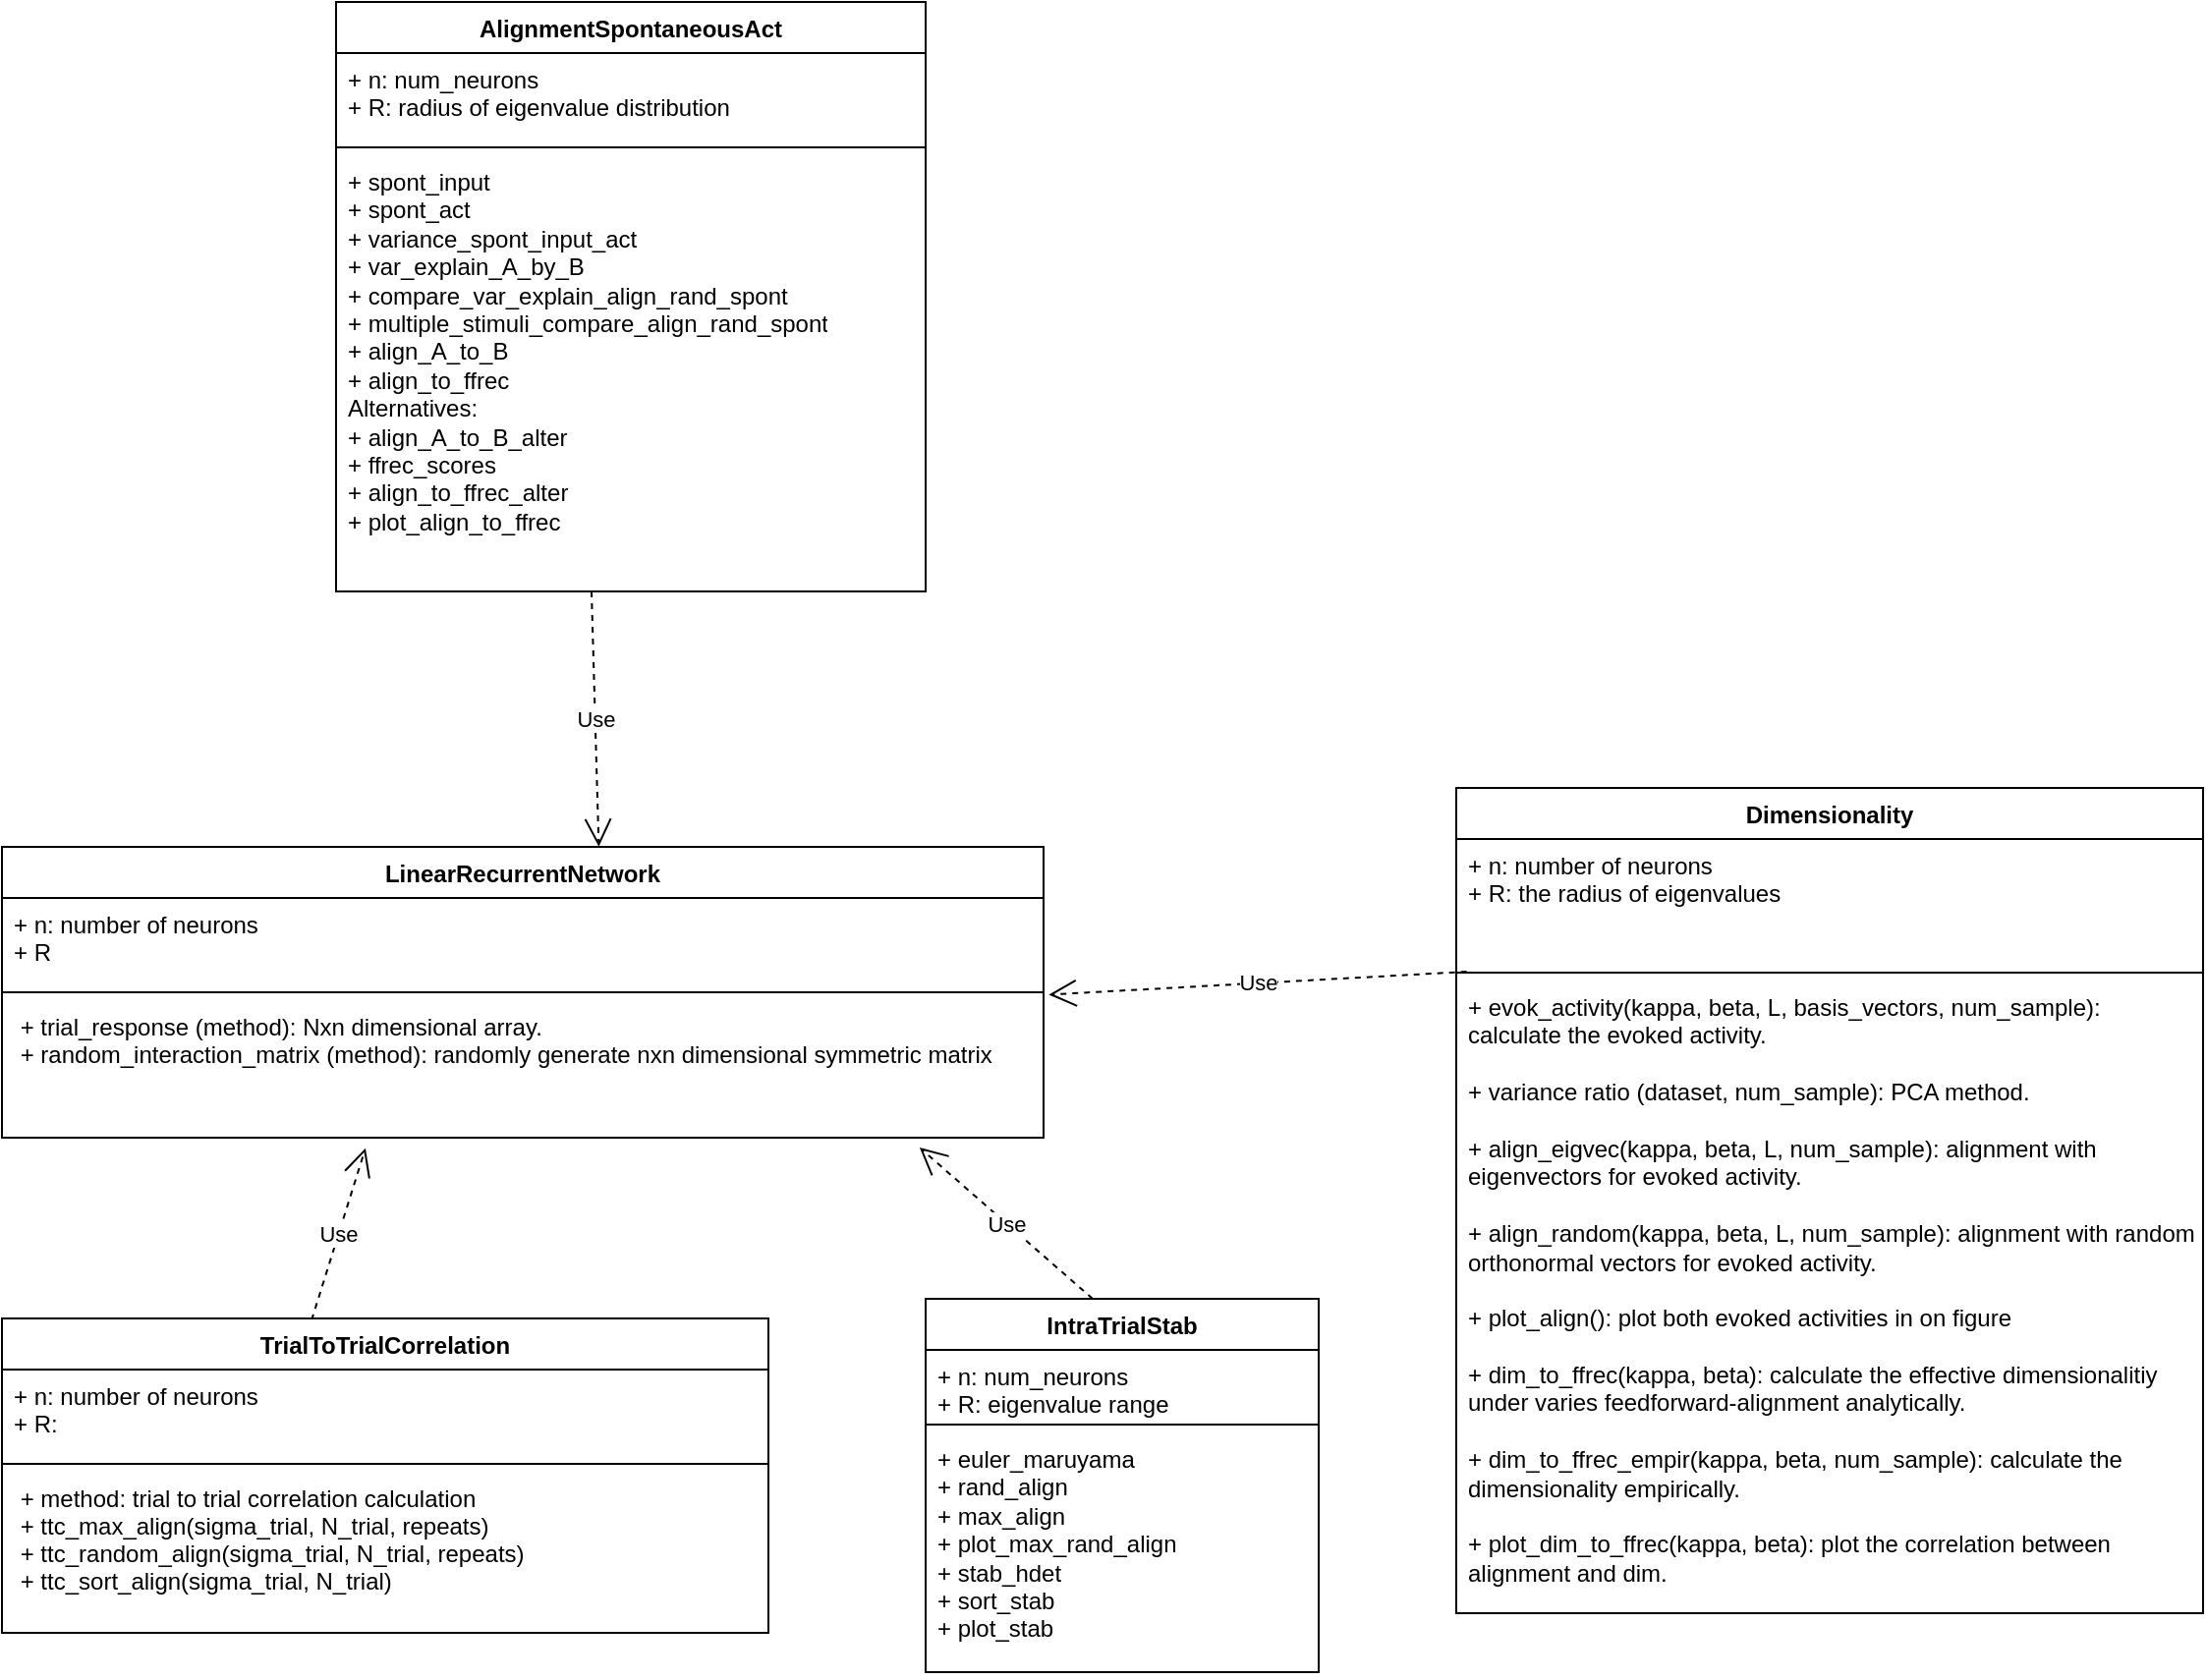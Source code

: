 <mxfile version="21.6.6" type="github">
  <diagram id="dGOGpCLeey213xIE_ilE" name="Page-1">
    <mxGraphModel dx="957" dy="1598" grid="1" gridSize="10" guides="1" tooltips="1" connect="1" arrows="1" fold="1" page="1" pageScale="1" pageWidth="827" pageHeight="1169" math="0" shadow="0">
      <root>
        <mxCell id="0" />
        <mxCell id="1" parent="0" />
        <mxCell id="rlB1_ra6VnP8-Edz8Y6e-7" value="LinearRecurrentNetwork" style="swimlane;fontStyle=1;align=center;verticalAlign=top;childLayout=stackLayout;horizontal=1;startSize=26;horizontalStack=0;resizeParent=1;resizeParentMax=0;resizeLast=0;collapsible=1;marginBottom=0;" parent="1" vertex="1">
          <mxGeometry x="20" y="10" width="530" height="148" as="geometry" />
        </mxCell>
        <mxCell id="rlB1_ra6VnP8-Edz8Y6e-8" value="+ n: number of neurons&#xa;+ R" style="text;strokeColor=none;fillColor=none;align=left;verticalAlign=top;spacingLeft=4;spacingRight=4;overflow=hidden;rotatable=0;points=[[0,0.5],[1,0.5]];portConstraint=eastwest;" parent="rlB1_ra6VnP8-Edz8Y6e-7" vertex="1">
          <mxGeometry y="26" width="530" height="44" as="geometry" />
        </mxCell>
        <mxCell id="rlB1_ra6VnP8-Edz8Y6e-9" value="" style="line;strokeWidth=1;fillColor=none;align=left;verticalAlign=middle;spacingTop=-1;spacingLeft=3;spacingRight=3;rotatable=0;labelPosition=right;points=[];portConstraint=eastwest;" parent="rlB1_ra6VnP8-Edz8Y6e-7" vertex="1">
          <mxGeometry y="70" width="530" height="8" as="geometry" />
        </mxCell>
        <mxCell id="rlB1_ra6VnP8-Edz8Y6e-10" value=" + trial_response (method): Nxn dimensional array.&#xa; + random_interaction_matrix (method): randomly generate nxn dimensional symmetric matrix &#xa; " style="text;strokeColor=none;fillColor=none;align=left;verticalAlign=top;spacingLeft=4;spacingRight=4;overflow=hidden;rotatable=0;points=[[0,0.5],[1,0.5]];portConstraint=eastwest;" parent="rlB1_ra6VnP8-Edz8Y6e-7" vertex="1">
          <mxGeometry y="78" width="530" height="70" as="geometry" />
        </mxCell>
        <mxCell id="rlB1_ra6VnP8-Edz8Y6e-13" value="Use" style="endArrow=open;endSize=12;dashed=1;html=1;rounded=0;entryX=0.349;entryY=1.076;entryDx=0;entryDy=0;entryPerimeter=0;exitX=0.404;exitY=0.005;exitDx=0;exitDy=0;exitPerimeter=0;" parent="1" source="rlB1_ra6VnP8-Edz8Y6e-14" target="rlB1_ra6VnP8-Edz8Y6e-10" edge="1">
          <mxGeometry width="160" relative="1" as="geometry">
            <mxPoint x="209" y="400" as="sourcePoint" />
            <mxPoint x="500" y="370" as="targetPoint" />
          </mxGeometry>
        </mxCell>
        <mxCell id="rlB1_ra6VnP8-Edz8Y6e-14" value="TrialToTrialCorrelation" style="swimlane;fontStyle=1;align=center;verticalAlign=top;childLayout=stackLayout;horizontal=1;startSize=26;horizontalStack=0;resizeParent=1;resizeParentMax=0;resizeLast=0;collapsible=1;marginBottom=0;" parent="1" vertex="1">
          <mxGeometry x="20" y="250" width="390" height="160" as="geometry" />
        </mxCell>
        <mxCell id="rlB1_ra6VnP8-Edz8Y6e-15" value="+ n: number of neurons&#xa;+ R: " style="text;strokeColor=none;fillColor=none;align=left;verticalAlign=top;spacingLeft=4;spacingRight=4;overflow=hidden;rotatable=0;points=[[0,0.5],[1,0.5]];portConstraint=eastwest;" parent="rlB1_ra6VnP8-Edz8Y6e-14" vertex="1">
          <mxGeometry y="26" width="390" height="44" as="geometry" />
        </mxCell>
        <mxCell id="rlB1_ra6VnP8-Edz8Y6e-16" value="" style="line;strokeWidth=1;fillColor=none;align=left;verticalAlign=middle;spacingTop=-1;spacingLeft=3;spacingRight=3;rotatable=0;labelPosition=right;points=[];portConstraint=eastwest;" parent="rlB1_ra6VnP8-Edz8Y6e-14" vertex="1">
          <mxGeometry y="70" width="390" height="8" as="geometry" />
        </mxCell>
        <mxCell id="rlB1_ra6VnP8-Edz8Y6e-17" value=" + method: trial to trial correlation calculation&#xa; + ttc_max_align(sigma_trial, N_trial, repeats)&#xa; + ttc_random_align(sigma_trial, N_trial, repeats)&#xa; + ttc_sort_align(sigma_trial, N_trial)" style="text;strokeColor=none;fillColor=none;align=left;verticalAlign=top;spacingLeft=4;spacingRight=4;overflow=hidden;rotatable=0;points=[[0,0.5],[1,0.5]];portConstraint=eastwest;" parent="rlB1_ra6VnP8-Edz8Y6e-14" vertex="1">
          <mxGeometry y="78" width="390" height="82" as="geometry" />
        </mxCell>
        <mxCell id="5Ww3l1jQiTz27_lDTmvw-11" value="Use" style="endArrow=open;endSize=12;dashed=1;html=1;rounded=0;entryX=0.881;entryY=1.072;entryDx=0;entryDy=0;entryPerimeter=0;exitX=0.5;exitY=0;exitDx=0;exitDy=0;" parent="1" target="rlB1_ra6VnP8-Edz8Y6e-10" edge="1">
          <mxGeometry width="160" relative="1" as="geometry">
            <mxPoint x="575" y="240" as="sourcePoint" />
            <mxPoint x="414" y="192" as="targetPoint" />
          </mxGeometry>
        </mxCell>
        <mxCell id="1hIKZWcv42IM_LAckUPL-1" value="Dimensionality" style="swimlane;fontStyle=1;align=center;verticalAlign=top;childLayout=stackLayout;horizontal=1;startSize=26;horizontalStack=0;resizeParent=1;resizeParentMax=0;resizeLast=0;collapsible=1;marginBottom=0;whiteSpace=wrap;html=1;" parent="1" vertex="1">
          <mxGeometry x="760" y="-20" width="380" height="420" as="geometry" />
        </mxCell>
        <mxCell id="1hIKZWcv42IM_LAckUPL-2" value="+ n: number of neurons&lt;br&gt;+ R: the radius of eigenvalues&amp;nbsp;" style="text;strokeColor=none;fillColor=none;align=left;verticalAlign=top;spacingLeft=4;spacingRight=4;overflow=hidden;rotatable=0;points=[[0,0.5],[1,0.5]];portConstraint=eastwest;whiteSpace=wrap;html=1;" parent="1hIKZWcv42IM_LAckUPL-1" vertex="1">
          <mxGeometry y="26" width="380" height="64" as="geometry" />
        </mxCell>
        <mxCell id="1hIKZWcv42IM_LAckUPL-3" value="" style="line;strokeWidth=1;fillColor=none;align=left;verticalAlign=middle;spacingTop=-1;spacingLeft=3;spacingRight=3;rotatable=0;labelPosition=right;points=[];portConstraint=eastwest;strokeColor=inherit;" parent="1hIKZWcv42IM_LAckUPL-1" vertex="1">
          <mxGeometry y="90" width="380" height="8" as="geometry" />
        </mxCell>
        <mxCell id="1hIKZWcv42IM_LAckUPL-4" value="+ evok_activity(kappa, beta, L, basis_vectors, num_sample): calculate the evoked activity.&lt;br&gt;&lt;br&gt;+ variance ratio (dataset, num_sample): PCA method.&lt;br&gt;&lt;br&gt;+ align_eigvec(kappa, beta, L, num_sample): alignment with eigenvectors for evoked activity.&lt;br&gt;&lt;br&gt;+ align_random(kappa, beta, L, num_sample): alignment with random orthonormal vectors for evoked activity.&lt;br&gt;&lt;br&gt;+ plot_align(): plot both evoked activities in on figure&lt;br&gt;&lt;br&gt;+ dim_to_ffrec(kappa, beta): calculate the effective dimensionalitiy under varies feedforward-alignment analytically.&lt;br&gt;&lt;br&gt;+ dim_to_ffrec_empir(kappa, beta, num_sample): calculate the dimensionality empirically.&lt;br&gt;&lt;br&gt;+ plot_dim_to_ffrec(kappa, beta): plot the correlation between alignment and dim.&amp;nbsp;" style="text;strokeColor=none;fillColor=none;align=left;verticalAlign=top;spacingLeft=4;spacingRight=4;overflow=hidden;rotatable=0;points=[[0,0.5],[1,0.5]];portConstraint=eastwest;whiteSpace=wrap;html=1;" parent="1hIKZWcv42IM_LAckUPL-1" vertex="1">
          <mxGeometry y="98" width="380" height="322" as="geometry" />
        </mxCell>
        <mxCell id="1hIKZWcv42IM_LAckUPL-7" value="Use" style="endArrow=open;endSize=12;dashed=1;html=1;rounded=0;entryX=1.005;entryY=-0.04;entryDx=0;entryDy=0;entryPerimeter=0;exitX=0.014;exitY=1.055;exitDx=0;exitDy=0;exitPerimeter=0;" parent="1" source="1hIKZWcv42IM_LAckUPL-2" target="rlB1_ra6VnP8-Edz8Y6e-10" edge="1">
          <mxGeometry width="160" relative="1" as="geometry">
            <mxPoint x="400" y="260" as="sourcePoint" />
            <mxPoint x="560" y="260" as="targetPoint" />
          </mxGeometry>
        </mxCell>
        <mxCell id="VlIpVwVneqfISfBsCqPw-5" value="IntraTrialStab" style="swimlane;fontStyle=1;align=center;verticalAlign=top;childLayout=stackLayout;horizontal=1;startSize=26;horizontalStack=0;resizeParent=1;resizeParentMax=0;resizeLast=0;collapsible=1;marginBottom=0;whiteSpace=wrap;html=1;" parent="1" vertex="1">
          <mxGeometry x="490" y="240" width="200" height="190" as="geometry" />
        </mxCell>
        <mxCell id="VlIpVwVneqfISfBsCqPw-6" value="+ n: num_neurons&lt;br&gt;+ R: eigenvalue range" style="text;strokeColor=none;fillColor=none;align=left;verticalAlign=top;spacingLeft=4;spacingRight=4;overflow=hidden;rotatable=0;points=[[0,0.5],[1,0.5]];portConstraint=eastwest;whiteSpace=wrap;html=1;" parent="VlIpVwVneqfISfBsCqPw-5" vertex="1">
          <mxGeometry y="26" width="200" height="34" as="geometry" />
        </mxCell>
        <mxCell id="VlIpVwVneqfISfBsCqPw-7" value="" style="line;strokeWidth=1;fillColor=none;align=left;verticalAlign=middle;spacingTop=-1;spacingLeft=3;spacingRight=3;rotatable=0;labelPosition=right;points=[];portConstraint=eastwest;strokeColor=inherit;" parent="VlIpVwVneqfISfBsCqPw-5" vertex="1">
          <mxGeometry y="60" width="200" height="8" as="geometry" />
        </mxCell>
        <mxCell id="VlIpVwVneqfISfBsCqPw-8" value="+ euler_maruyama&lt;br&gt;+ rand_align&lt;br&gt;+ max_align&lt;br&gt;+ plot_max_rand_align&lt;br&gt;+ stab_hdet&lt;br&gt;+ sort_stab&lt;br&gt;+ plot_stab" style="text;strokeColor=none;fillColor=none;align=left;verticalAlign=top;spacingLeft=4;spacingRight=4;overflow=hidden;rotatable=0;points=[[0,0.5],[1,0.5]];portConstraint=eastwest;whiteSpace=wrap;html=1;" parent="VlIpVwVneqfISfBsCqPw-5" vertex="1">
          <mxGeometry y="68" width="200" height="122" as="geometry" />
        </mxCell>
        <mxCell id="VlIpVwVneqfISfBsCqPw-9" value="AlignmentSpontaneousAct" style="swimlane;fontStyle=1;align=center;verticalAlign=top;childLayout=stackLayout;horizontal=1;startSize=26;horizontalStack=0;resizeParent=1;resizeParentMax=0;resizeLast=0;collapsible=1;marginBottom=0;whiteSpace=wrap;html=1;" parent="1" vertex="1">
          <mxGeometry x="190" y="-420" width="300" height="300" as="geometry" />
        </mxCell>
        <mxCell id="VlIpVwVneqfISfBsCqPw-10" value="+ n: num_neurons&lt;br&gt;+ R: radius of eigenvalue distribution" style="text;strokeColor=none;fillColor=none;align=left;verticalAlign=top;spacingLeft=4;spacingRight=4;overflow=hidden;rotatable=0;points=[[0,0.5],[1,0.5]];portConstraint=eastwest;whiteSpace=wrap;html=1;" parent="VlIpVwVneqfISfBsCqPw-9" vertex="1">
          <mxGeometry y="26" width="300" height="44" as="geometry" />
        </mxCell>
        <mxCell id="VlIpVwVneqfISfBsCqPw-11" value="" style="line;strokeWidth=1;fillColor=none;align=left;verticalAlign=middle;spacingTop=-1;spacingLeft=3;spacingRight=3;rotatable=0;labelPosition=right;points=[];portConstraint=eastwest;strokeColor=inherit;" parent="VlIpVwVneqfISfBsCqPw-9" vertex="1">
          <mxGeometry y="70" width="300" height="8" as="geometry" />
        </mxCell>
        <mxCell id="VlIpVwVneqfISfBsCqPw-12" value="+ spont_input&lt;br&gt;+ spont_act&lt;br&gt;+ variance_spont_input_act&lt;br&gt;+ var_explain_A_by_B&lt;br&gt;+ compare_var_explain_align_rand_spont&lt;br&gt;+ multiple_stimuli_compare_align_rand_spont&lt;br&gt;+ align_A_to_B&lt;br&gt;+ align_to_ffrec&lt;br&gt;Alternatives:&lt;br&gt;+ align_A_to_B_alter&lt;br&gt;+ ffrec_scores&lt;br&gt;+ align_to_ffrec_alter&lt;br&gt;+ plot_align_to_ffrec" style="text;strokeColor=none;fillColor=none;align=left;verticalAlign=top;spacingLeft=4;spacingRight=4;overflow=hidden;rotatable=0;points=[[0,0.5],[1,0.5]];portConstraint=eastwest;whiteSpace=wrap;html=1;" parent="VlIpVwVneqfISfBsCqPw-9" vertex="1">
          <mxGeometry y="78" width="300" height="222" as="geometry" />
        </mxCell>
        <mxCell id="VlIpVwVneqfISfBsCqPw-13" value="Use" style="endArrow=open;endSize=12;dashed=1;html=1;rounded=0;entryX=0.573;entryY=-0.001;entryDx=0;entryDy=0;entryPerimeter=0;" parent="1" target="rlB1_ra6VnP8-Edz8Y6e-7" edge="1">
          <mxGeometry width="160" relative="1" as="geometry">
            <mxPoint x="320" y="-120" as="sourcePoint" />
            <mxPoint x="338" y="-119" as="targetPoint" />
          </mxGeometry>
        </mxCell>
      </root>
    </mxGraphModel>
  </diagram>
</mxfile>
